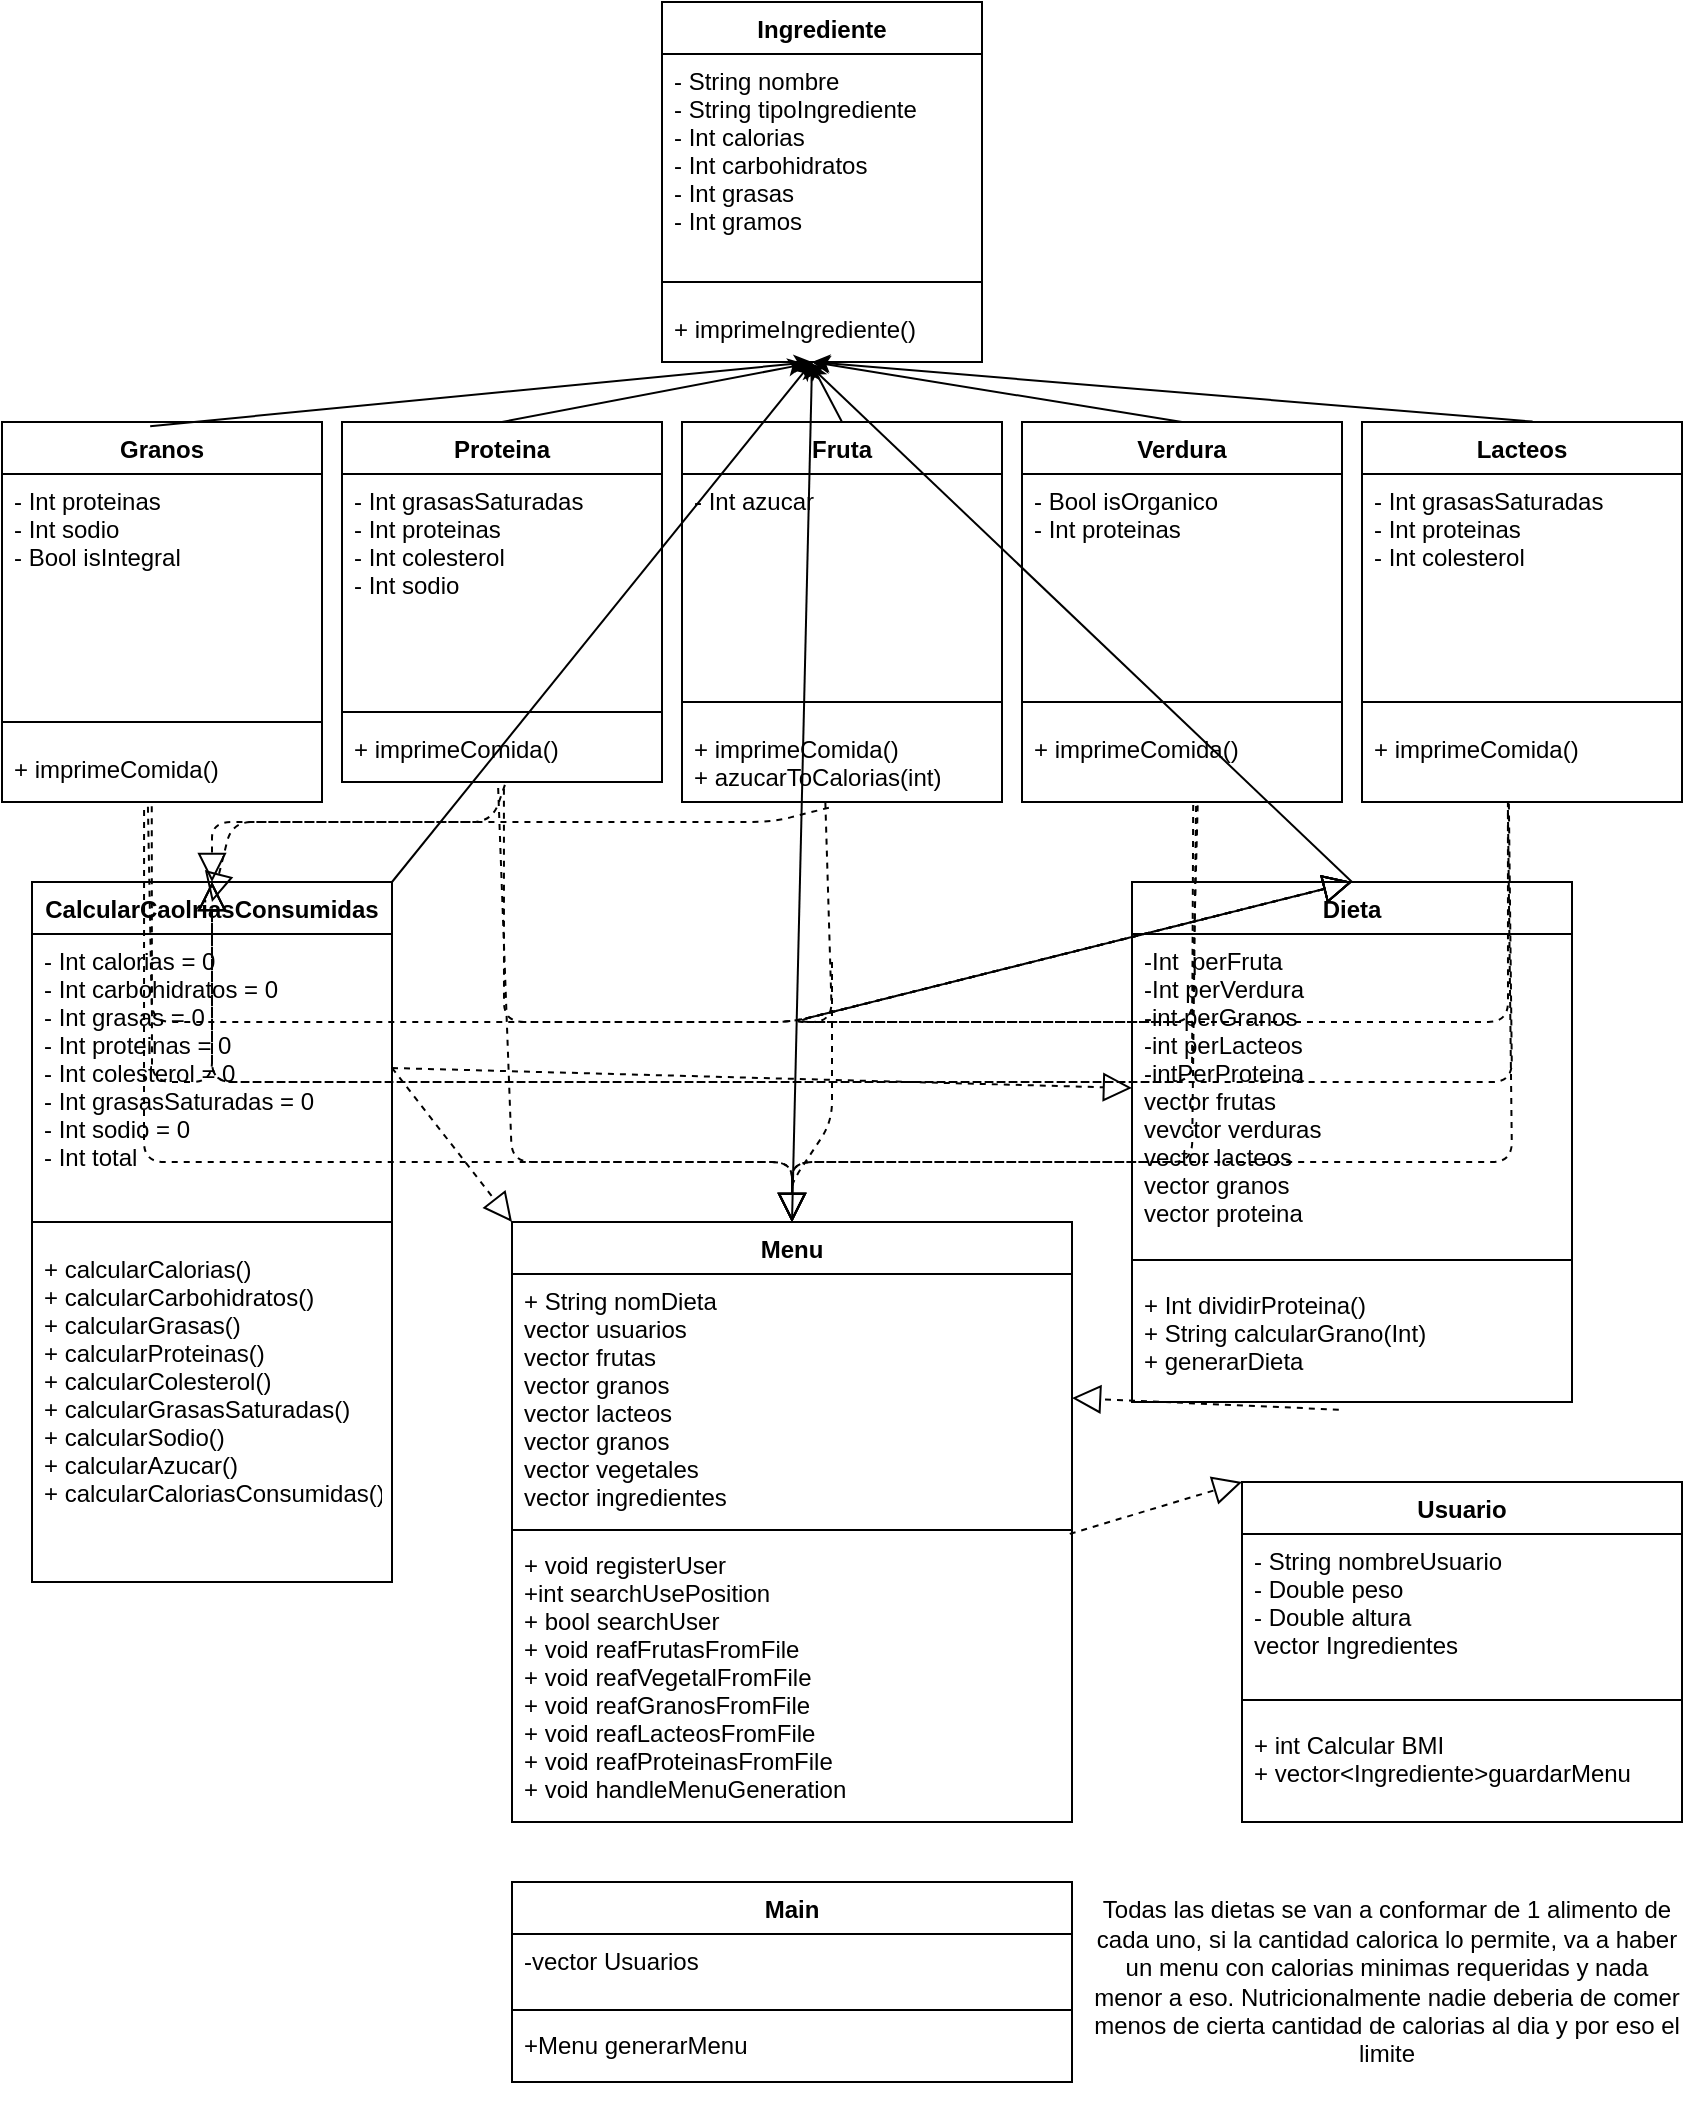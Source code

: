 <mxfile>
    <diagram id="fYRTFpRBtkyWKEEywaFe" name="Page-1">
        <mxGraphModel dx="1195" dy="830" grid="1" gridSize="10" guides="1" tooltips="1" connect="1" arrows="1" fold="1" page="1" pageScale="1" pageWidth="850" pageHeight="1100" math="0" shadow="0">
            <root>
                <mxCell id="0"/>
                <mxCell id="1" parent="0"/>
                <mxCell id="2" value="Ingrediente" style="swimlane;fontStyle=1;align=center;verticalAlign=top;childLayout=stackLayout;horizontal=1;startSize=26;horizontalStack=0;resizeParent=1;resizeParentMax=0;resizeLast=0;collapsible=1;marginBottom=0;" parent="1" vertex="1">
                    <mxGeometry x="335" y="10" width="160" height="180" as="geometry"/>
                </mxCell>
                <mxCell id="3" value="- String nombre&#10;- String tipoIngrediente&#10;- Int calorias&#10;- Int carbohidratos&#10;- Int grasas&#10;- Int gramos" style="text;strokeColor=none;fillColor=none;align=left;verticalAlign=top;spacingLeft=4;spacingRight=4;overflow=hidden;rotatable=0;points=[[0,0.5],[1,0.5]];portConstraint=eastwest;" parent="2" vertex="1">
                    <mxGeometry y="26" width="160" height="104" as="geometry"/>
                </mxCell>
                <mxCell id="4" value="" style="line;strokeWidth=1;fillColor=none;align=left;verticalAlign=middle;spacingTop=-1;spacingLeft=3;spacingRight=3;rotatable=0;labelPosition=right;points=[];portConstraint=eastwest;strokeColor=inherit;" parent="2" vertex="1">
                    <mxGeometry y="130" width="160" height="20" as="geometry"/>
                </mxCell>
                <mxCell id="5" value="+ imprimeIngrediente()" style="text;strokeColor=none;fillColor=none;align=left;verticalAlign=top;spacingLeft=4;spacingRight=4;overflow=hidden;rotatable=0;points=[[0,0.5],[1,0.5]];portConstraint=eastwest;" parent="2" vertex="1">
                    <mxGeometry y="150" width="160" height="30" as="geometry"/>
                </mxCell>
                <mxCell id="6" value="Granos" style="swimlane;fontStyle=1;align=center;verticalAlign=top;childLayout=stackLayout;horizontal=1;startSize=26;horizontalStack=0;resizeParent=1;resizeParentMax=0;resizeLast=0;collapsible=1;marginBottom=0;" parent="1" vertex="1">
                    <mxGeometry x="5" y="220" width="160" height="190" as="geometry"/>
                </mxCell>
                <mxCell id="7" value="- Int proteinas&#10;- Int sodio&#10;- Bool isIntegral" style="text;strokeColor=none;fillColor=none;align=left;verticalAlign=top;spacingLeft=4;spacingRight=4;overflow=hidden;rotatable=0;points=[[0,0.5],[1,0.5]];portConstraint=eastwest;" parent="6" vertex="1">
                    <mxGeometry y="26" width="160" height="114" as="geometry"/>
                </mxCell>
                <mxCell id="8" value="" style="line;strokeWidth=1;fillColor=none;align=left;verticalAlign=middle;spacingTop=-1;spacingLeft=3;spacingRight=3;rotatable=0;labelPosition=right;points=[];portConstraint=eastwest;strokeColor=inherit;" parent="6" vertex="1">
                    <mxGeometry y="140" width="160" height="20" as="geometry"/>
                </mxCell>
                <mxCell id="9" value="+ imprimeComida()" style="text;strokeColor=none;fillColor=none;align=left;verticalAlign=top;spacingLeft=4;spacingRight=4;overflow=hidden;rotatable=0;points=[[0,0.5],[1,0.5]];portConstraint=eastwest;" parent="6" vertex="1">
                    <mxGeometry y="160" width="160" height="30" as="geometry"/>
                </mxCell>
                <mxCell id="10" value="Proteina" style="swimlane;fontStyle=1;align=center;verticalAlign=top;childLayout=stackLayout;horizontal=1;startSize=26;horizontalStack=0;resizeParent=1;resizeParentMax=0;resizeLast=0;collapsible=1;marginBottom=0;" parent="1" vertex="1">
                    <mxGeometry x="175" y="220" width="160" height="180" as="geometry"/>
                </mxCell>
                <mxCell id="11" value="- Int grasasSaturadas&#10;- Int proteinas&#10;- Int colesterol&#10;- Int sodio" style="text;strokeColor=none;fillColor=none;align=left;verticalAlign=top;spacingLeft=4;spacingRight=4;overflow=hidden;rotatable=0;points=[[0,0.5],[1,0.5]];portConstraint=eastwest;" parent="10" vertex="1">
                    <mxGeometry y="26" width="160" height="114" as="geometry"/>
                </mxCell>
                <mxCell id="12" value="" style="line;strokeWidth=1;fillColor=none;align=left;verticalAlign=middle;spacingTop=-1;spacingLeft=3;spacingRight=3;rotatable=0;labelPosition=right;points=[];portConstraint=eastwest;strokeColor=inherit;" parent="10" vertex="1">
                    <mxGeometry y="140" width="160" height="10" as="geometry"/>
                </mxCell>
                <mxCell id="13" value="+ imprimeComida()" style="text;strokeColor=none;fillColor=none;align=left;verticalAlign=top;spacingLeft=4;spacingRight=4;overflow=hidden;rotatable=0;points=[[0,0.5],[1,0.5]];portConstraint=eastwest;" parent="10" vertex="1">
                    <mxGeometry y="150" width="160" height="30" as="geometry"/>
                </mxCell>
                <mxCell id="18" value="Fruta" style="swimlane;fontStyle=1;align=center;verticalAlign=top;childLayout=stackLayout;horizontal=1;startSize=26;horizontalStack=0;resizeParent=1;resizeParentMax=0;resizeLast=0;collapsible=1;marginBottom=0;" parent="1" vertex="1">
                    <mxGeometry x="345" y="220" width="160" height="190" as="geometry"/>
                </mxCell>
                <mxCell id="19" value="- Int azucar" style="text;strokeColor=none;fillColor=none;align=left;verticalAlign=top;spacingLeft=4;spacingRight=4;overflow=hidden;rotatable=0;points=[[0,0.5],[1,0.5]];portConstraint=eastwest;" parent="18" vertex="1">
                    <mxGeometry y="26" width="160" height="104" as="geometry"/>
                </mxCell>
                <mxCell id="20" value="" style="line;strokeWidth=1;fillColor=none;align=left;verticalAlign=middle;spacingTop=-1;spacingLeft=3;spacingRight=3;rotatable=0;labelPosition=right;points=[];portConstraint=eastwest;strokeColor=inherit;" parent="18" vertex="1">
                    <mxGeometry y="130" width="160" height="20" as="geometry"/>
                </mxCell>
                <mxCell id="21" value="+ imprimeComida()&#10;+ azucarToCalorias(int)" style="text;strokeColor=none;fillColor=none;align=left;verticalAlign=top;spacingLeft=4;spacingRight=4;overflow=hidden;rotatable=0;points=[[0,0.5],[1,0.5]];portConstraint=eastwest;" parent="18" vertex="1">
                    <mxGeometry y="150" width="160" height="40" as="geometry"/>
                </mxCell>
                <mxCell id="22" value="Verdura" style="swimlane;fontStyle=1;align=center;verticalAlign=top;childLayout=stackLayout;horizontal=1;startSize=26;horizontalStack=0;resizeParent=1;resizeParentMax=0;resizeLast=0;collapsible=1;marginBottom=0;" parent="1" vertex="1">
                    <mxGeometry x="515" y="220" width="160" height="190" as="geometry"/>
                </mxCell>
                <mxCell id="23" value="- Bool isOrganico&#10;- Int proteinas&#10;&#10;" style="text;strokeColor=none;fillColor=none;align=left;verticalAlign=top;spacingLeft=4;spacingRight=4;overflow=hidden;rotatable=0;points=[[0,0.5],[1,0.5]];portConstraint=eastwest;" parent="22" vertex="1">
                    <mxGeometry y="26" width="160" height="104" as="geometry"/>
                </mxCell>
                <mxCell id="24" value="" style="line;strokeWidth=1;fillColor=none;align=left;verticalAlign=middle;spacingTop=-1;spacingLeft=3;spacingRight=3;rotatable=0;labelPosition=right;points=[];portConstraint=eastwest;strokeColor=inherit;" parent="22" vertex="1">
                    <mxGeometry y="130" width="160" height="20" as="geometry"/>
                </mxCell>
                <mxCell id="25" value="+ imprimeComida()" style="text;strokeColor=none;fillColor=none;align=left;verticalAlign=top;spacingLeft=4;spacingRight=4;overflow=hidden;rotatable=0;points=[[0,0.5],[1,0.5]];portConstraint=eastwest;" parent="22" vertex="1">
                    <mxGeometry y="150" width="160" height="40" as="geometry"/>
                </mxCell>
                <mxCell id="26" value="Lacteos" style="swimlane;fontStyle=1;align=center;verticalAlign=top;childLayout=stackLayout;horizontal=1;startSize=26;horizontalStack=0;resizeParent=1;resizeParentMax=0;resizeLast=0;collapsible=1;marginBottom=0;" parent="1" vertex="1">
                    <mxGeometry x="685" y="220" width="160" height="190" as="geometry"/>
                </mxCell>
                <mxCell id="27" value="- Int grasasSaturadas&#10;- Int proteinas&#10;- Int colesterol" style="text;strokeColor=none;fillColor=none;align=left;verticalAlign=top;spacingLeft=4;spacingRight=4;overflow=hidden;rotatable=0;points=[[0,0.5],[1,0.5]];portConstraint=eastwest;" parent="26" vertex="1">
                    <mxGeometry y="26" width="160" height="104" as="geometry"/>
                </mxCell>
                <mxCell id="28" value="" style="line;strokeWidth=1;fillColor=none;align=left;verticalAlign=middle;spacingTop=-1;spacingLeft=3;spacingRight=3;rotatable=0;labelPosition=right;points=[];portConstraint=eastwest;strokeColor=inherit;" parent="26" vertex="1">
                    <mxGeometry y="130" width="160" height="20" as="geometry"/>
                </mxCell>
                <mxCell id="29" value="+ imprimeComida()&#10;" style="text;strokeColor=none;fillColor=none;align=left;verticalAlign=top;spacingLeft=4;spacingRight=4;overflow=hidden;rotatable=0;points=[[0,0.5],[1,0.5]];portConstraint=eastwest;" parent="26" vertex="1">
                    <mxGeometry y="150" width="160" height="40" as="geometry"/>
                </mxCell>
                <mxCell id="30" value="Menu" style="swimlane;fontStyle=1;align=center;verticalAlign=top;childLayout=stackLayout;horizontal=1;startSize=26;horizontalStack=0;resizeParent=1;resizeParentMax=0;resizeLast=0;collapsible=1;marginBottom=0;" parent="1" vertex="1">
                    <mxGeometry x="260" y="620" width="280" height="300" as="geometry"/>
                </mxCell>
                <mxCell id="31" value="+ String nomDieta&#10;vector usuarios&#10;vector frutas&#10;vector granos&#10;vector lacteos&#10;vector granos&#10;vector vegetales&#10;vector ingredientes" style="text;strokeColor=none;fillColor=none;align=left;verticalAlign=top;spacingLeft=4;spacingRight=4;overflow=hidden;rotatable=0;points=[[0,0.5],[1,0.5]];portConstraint=eastwest;" parent="30" vertex="1">
                    <mxGeometry y="26" width="280" height="124" as="geometry"/>
                </mxCell>
                <mxCell id="32" value="" style="line;strokeWidth=1;fillColor=none;align=left;verticalAlign=middle;spacingTop=-1;spacingLeft=3;spacingRight=3;rotatable=0;labelPosition=right;points=[];portConstraint=eastwest;strokeColor=inherit;" parent="30" vertex="1">
                    <mxGeometry y="150" width="280" height="8" as="geometry"/>
                </mxCell>
                <mxCell id="33" value="+ void registerUser&#10;+int searchUsePosition&#10;+ bool searchUser&#10;+ void reafFrutasFromFile&#10;+ void reafVegetalFromFile&#10;+ void reafGranosFromFile&#10;+ void reafLacteosFromFile&#10;+ void reafProteinasFromFile&#10;+ void handleMenuGeneration" style="text;strokeColor=none;fillColor=none;align=left;verticalAlign=top;spacingLeft=4;spacingRight=4;overflow=hidden;rotatable=0;points=[[0,0.5],[1,0.5]];portConstraint=eastwest;" parent="30" vertex="1">
                    <mxGeometry y="158" width="280" height="142" as="geometry"/>
                </mxCell>
                <mxCell id="34" value="CalcularCaolriasConsumidas" style="swimlane;fontStyle=1;align=center;verticalAlign=top;childLayout=stackLayout;horizontal=1;startSize=26;horizontalStack=0;resizeParent=1;resizeParentMax=0;resizeLast=0;collapsible=1;marginBottom=0;" parent="1" vertex="1">
                    <mxGeometry x="20" y="450" width="180" height="350" as="geometry"/>
                </mxCell>
                <mxCell id="35" value="- Int calorias = 0&#10;- Int carbohidratos = 0&#10;- Int grasas = 0&#10;- Int proteinas = 0&#10;- Int colesterol = 0&#10;- Int grasasSaturadas = 0&#10;- Int sodio = 0&#10;- Int total" style="text;strokeColor=none;fillColor=none;align=left;verticalAlign=top;spacingLeft=4;spacingRight=4;overflow=hidden;rotatable=0;points=[[0,0.5],[1,0.5]];portConstraint=eastwest;" parent="34" vertex="1">
                    <mxGeometry y="26" width="180" height="134" as="geometry"/>
                </mxCell>
                <mxCell id="36" value="" style="line;strokeWidth=1;fillColor=none;align=left;verticalAlign=middle;spacingTop=-1;spacingLeft=3;spacingRight=3;rotatable=0;labelPosition=right;points=[];portConstraint=eastwest;strokeColor=inherit;" parent="34" vertex="1">
                    <mxGeometry y="160" width="180" height="20" as="geometry"/>
                </mxCell>
                <mxCell id="37" value="+ calcularCalorias()&#10;+ calcularCarbohidratos()&#10;+ calcularGrasas()&#10;+ calcularProteinas()&#10;+ calcularColesterol()&#10;+ calcularGrasasSaturadas()&#10;+ calcularSodio()&#10;+ calcularAzucar()&#10;+ calcularCaloriasConsumidas()" style="text;strokeColor=none;fillColor=none;align=left;verticalAlign=top;spacingLeft=4;spacingRight=4;overflow=hidden;rotatable=0;points=[[0,0.5],[1,0.5]];portConstraint=eastwest;" parent="34" vertex="1">
                    <mxGeometry y="180" width="180" height="170" as="geometry"/>
                </mxCell>
                <mxCell id="39" value="Dieta" style="swimlane;fontStyle=1;align=center;verticalAlign=top;childLayout=stackLayout;horizontal=1;startSize=26;horizontalStack=0;resizeParent=1;resizeParentMax=0;resizeLast=0;collapsible=1;marginBottom=0;" parent="1" vertex="1">
                    <mxGeometry x="570" y="450" width="220" height="260" as="geometry"/>
                </mxCell>
                <mxCell id="40" value="-Int  perFruta&#10;-Int perVerdura&#10;-int perGranos&#10;-int perLacteos&#10;-intPerProteina&#10;vector frutas&#10;vevctor verduras&#10;vector lacteos&#10;vector granos&#10;vector proteina" style="text;strokeColor=none;fillColor=none;align=left;verticalAlign=top;spacingLeft=4;spacingRight=4;overflow=hidden;rotatable=0;points=[[0,0.5],[1,0.5]];portConstraint=eastwest;" parent="39" vertex="1">
                    <mxGeometry y="26" width="220" height="154" as="geometry"/>
                </mxCell>
                <mxCell id="41" value="" style="line;strokeWidth=1;fillColor=none;align=left;verticalAlign=middle;spacingTop=-1;spacingLeft=3;spacingRight=3;rotatable=0;labelPosition=right;points=[];portConstraint=eastwest;strokeColor=inherit;" parent="39" vertex="1">
                    <mxGeometry y="180" width="220" height="18" as="geometry"/>
                </mxCell>
                <mxCell id="42" value="+ Int dividirProteina()&#10;+ String calcularGrano(Int)&#10;+ generarDieta" style="text;strokeColor=none;fillColor=none;align=left;verticalAlign=top;spacingLeft=4;spacingRight=4;overflow=hidden;rotatable=0;points=[[0,0.5],[1,0.5]];portConstraint=eastwest;" parent="39" vertex="1">
                    <mxGeometry y="198" width="220" height="62" as="geometry"/>
                </mxCell>
                <mxCell id="43" value="Todas las dietas se van a conformar de 1 alimento de cada uno, si la cantidad calorica lo permite, va a haber un menu con calorias minimas requeridas y nada menor a eso. Nutricionalmente nadie deberia de comer menos de cierta cantidad de calorias al dia y por eso el limite" style="text;html=1;strokeColor=none;fillColor=none;align=center;verticalAlign=middle;whiteSpace=wrap;rounded=0;" parent="1" vertex="1">
                    <mxGeometry x="550" y="940" width="295" height="120" as="geometry"/>
                </mxCell>
                <mxCell id="71" value="Usuario" style="swimlane;fontStyle=1;align=center;verticalAlign=top;childLayout=stackLayout;horizontal=1;startSize=26;horizontalStack=0;resizeParent=1;resizeParentMax=0;resizeLast=0;collapsible=1;marginBottom=0;" parent="1" vertex="1">
                    <mxGeometry x="625" y="750" width="220" height="170" as="geometry"/>
                </mxCell>
                <mxCell id="72" value="- String nombreUsuario&#10;- Double peso&#10;- Double altura&#10;vector Ingredientes" style="text;strokeColor=none;fillColor=none;align=left;verticalAlign=top;spacingLeft=4;spacingRight=4;overflow=hidden;rotatable=0;points=[[0,0.5],[1,0.5]];portConstraint=eastwest;" parent="71" vertex="1">
                    <mxGeometry y="26" width="220" height="74" as="geometry"/>
                </mxCell>
                <mxCell id="73" value="" style="line;strokeWidth=1;fillColor=none;align=left;verticalAlign=middle;spacingTop=-1;spacingLeft=3;spacingRight=3;rotatable=0;labelPosition=right;points=[];portConstraint=eastwest;strokeColor=inherit;" parent="71" vertex="1">
                    <mxGeometry y="100" width="220" height="18" as="geometry"/>
                </mxCell>
                <mxCell id="74" value="+ int Calcular BMI&#10;+ vector&lt;Ingrediente&gt;guardarMenu" style="text;strokeColor=none;fillColor=none;align=left;verticalAlign=top;spacingLeft=4;spacingRight=4;overflow=hidden;rotatable=0;points=[[0,0.5],[1,0.5]];portConstraint=eastwest;" parent="71" vertex="1">
                    <mxGeometry y="118" width="220" height="52" as="geometry"/>
                </mxCell>
                <mxCell id="77" value="" style="endArrow=classic;html=1;exitX=0.463;exitY=0.011;exitDx=0;exitDy=0;exitPerimeter=0;entryX=0.469;entryY=1;entryDx=0;entryDy=0;entryPerimeter=0;" parent="1" source="6" target="5" edge="1">
                    <mxGeometry width="50" height="50" relative="1" as="geometry">
                        <mxPoint x="520" y="450" as="sourcePoint"/>
                        <mxPoint x="570" y="400" as="targetPoint"/>
                    </mxGeometry>
                </mxCell>
                <mxCell id="78" value="" style="endArrow=classic;html=1;exitX=0.5;exitY=0;exitDx=0;exitDy=0;entryX=0.45;entryY=1.033;entryDx=0;entryDy=0;entryPerimeter=0;" parent="1" source="10" target="5" edge="1">
                    <mxGeometry width="50" height="50" relative="1" as="geometry">
                        <mxPoint x="520" y="450" as="sourcePoint"/>
                        <mxPoint x="570" y="400" as="targetPoint"/>
                    </mxGeometry>
                </mxCell>
                <mxCell id="80" value="" style="endArrow=classic;html=1;exitX=0.5;exitY=0;exitDx=0;exitDy=0;entryX=0.464;entryY=1.004;entryDx=0;entryDy=0;entryPerimeter=0;" parent="1" source="18" target="5" edge="1">
                    <mxGeometry width="50" height="50" relative="1" as="geometry">
                        <mxPoint x="420" y="290" as="sourcePoint"/>
                        <mxPoint x="470" y="240" as="targetPoint"/>
                    </mxGeometry>
                </mxCell>
                <mxCell id="81" value="" style="endArrow=classic;html=1;exitX=0.5;exitY=0;exitDx=0;exitDy=0;" parent="1" source="22" edge="1">
                    <mxGeometry width="50" height="50" relative="1" as="geometry">
                        <mxPoint x="570" y="300" as="sourcePoint"/>
                        <mxPoint x="410" y="190" as="targetPoint"/>
                    </mxGeometry>
                </mxCell>
                <mxCell id="82" value="" style="endArrow=classic;html=1;exitX=0.533;exitY=-0.001;exitDx=0;exitDy=0;exitPerimeter=0;" parent="1" source="26" edge="1">
                    <mxGeometry width="50" height="50" relative="1" as="geometry">
                        <mxPoint x="770" y="280" as="sourcePoint"/>
                        <mxPoint x="410" y="190" as="targetPoint"/>
                    </mxGeometry>
                </mxCell>
                <mxCell id="96" value="" style="endArrow=block;dashed=1;endFill=0;endSize=12;html=1;exitX=0.468;exitY=1.071;exitDx=0;exitDy=0;exitPerimeter=0;entryX=0.5;entryY=0;entryDx=0;entryDy=0;" parent="1" source="9" target="34" edge="1">
                    <mxGeometry width="160" relative="1" as="geometry">
                        <mxPoint x="340" y="530" as="sourcePoint"/>
                        <mxPoint x="500" y="530" as="targetPoint"/>
                        <Array as="points">
                            <mxPoint x="80" y="550"/>
                            <mxPoint x="110" y="550"/>
                        </Array>
                    </mxGeometry>
                </mxCell>
                <mxCell id="97" value="" style="endArrow=block;dashed=1;endFill=0;endSize=12;html=1;exitX=0.509;exitY=1.048;exitDx=0;exitDy=0;exitPerimeter=0;" parent="1" source="13" edge="1">
                    <mxGeometry width="160" relative="1" as="geometry">
                        <mxPoint x="340" y="530" as="sourcePoint"/>
                        <mxPoint x="110" y="460" as="targetPoint"/>
                        <Array as="points">
                            <mxPoint x="250" y="420"/>
                            <mxPoint x="180" y="420"/>
                            <mxPoint x="120" y="420"/>
                        </Array>
                    </mxGeometry>
                </mxCell>
                <mxCell id="98" value="" style="endArrow=block;dashed=1;endFill=0;endSize=12;html=1;exitX=0.459;exitY=1.071;exitDx=0;exitDy=0;exitPerimeter=0;" parent="1" source="21" edge="1">
                    <mxGeometry width="160" relative="1" as="geometry">
                        <mxPoint x="340" y="530" as="sourcePoint"/>
                        <mxPoint x="110" y="450" as="targetPoint"/>
                        <Array as="points">
                            <mxPoint x="390" y="420"/>
                            <mxPoint x="260" y="420"/>
                            <mxPoint x="110" y="420"/>
                        </Array>
                    </mxGeometry>
                </mxCell>
                <mxCell id="99" value="" style="endArrow=block;dashed=1;endFill=0;endSize=12;html=1;exitX=0.535;exitY=1.036;exitDx=0;exitDy=0;exitPerimeter=0;entryX=0.5;entryY=0;entryDx=0;entryDy=0;" parent="1" source="25" target="34" edge="1">
                    <mxGeometry width="160" relative="1" as="geometry">
                        <mxPoint x="450" y="530" as="sourcePoint"/>
                        <mxPoint x="610" y="530" as="targetPoint"/>
                        <Array as="points">
                            <mxPoint x="600" y="550"/>
                            <mxPoint x="110" y="550"/>
                        </Array>
                    </mxGeometry>
                </mxCell>
                <mxCell id="100" value="" style="endArrow=block;dashed=1;endFill=0;endSize=12;html=1;exitX=0.459;exitY=1.019;exitDx=0;exitDy=0;exitPerimeter=0;entryX=0.5;entryY=0;entryDx=0;entryDy=0;" parent="1" source="29" target="34" edge="1">
                    <mxGeometry width="160" relative="1" as="geometry">
                        <mxPoint x="340" y="530" as="sourcePoint"/>
                        <mxPoint x="500" y="530" as="targetPoint"/>
                        <Array as="points">
                            <mxPoint x="760" y="550"/>
                            <mxPoint x="110" y="550"/>
                        </Array>
                    </mxGeometry>
                </mxCell>
                <mxCell id="101" value="" style="endArrow=block;dashed=1;endFill=0;endSize=12;html=1;exitX=1;exitY=0.5;exitDx=0;exitDy=0;entryX=0;entryY=0.5;entryDx=0;entryDy=0;" parent="1" source="35" target="40" edge="1">
                    <mxGeometry width="160" relative="1" as="geometry">
                        <mxPoint x="340" y="510" as="sourcePoint"/>
                        <mxPoint x="500" y="510" as="targetPoint"/>
                    </mxGeometry>
                </mxCell>
                <mxCell id="102" value="" style="endArrow=block;dashed=1;endFill=0;endSize=12;html=1;exitX=1;exitY=0.5;exitDx=0;exitDy=0;entryX=0;entryY=0;entryDx=0;entryDy=0;" parent="1" source="35" target="30" edge="1">
                    <mxGeometry width="160" relative="1" as="geometry">
                        <mxPoint x="340" y="510" as="sourcePoint"/>
                        <mxPoint x="500" y="510" as="targetPoint"/>
                    </mxGeometry>
                </mxCell>
                <mxCell id="103" value="" style="endArrow=block;dashed=1;endFill=0;endSize=12;html=1;exitX=0.47;exitY=1.062;exitDx=0;exitDy=0;exitPerimeter=0;entryX=1;entryY=0.5;entryDx=0;entryDy=0;" parent="1" source="42" target="31" edge="1">
                    <mxGeometry width="160" relative="1" as="geometry">
                        <mxPoint x="340" y="580" as="sourcePoint"/>
                        <mxPoint x="500" y="580" as="targetPoint"/>
                    </mxGeometry>
                </mxCell>
                <mxCell id="104" value="" style="endArrow=block;dashed=1;endFill=0;endSize=12;html=1;exitX=0.996;exitY=1.048;exitDx=0;exitDy=0;entryX=0;entryY=0;entryDx=0;entryDy=0;exitPerimeter=0;" parent="1" source="31" target="71" edge="1">
                    <mxGeometry width="160" relative="1" as="geometry">
                        <mxPoint x="340" y="580" as="sourcePoint"/>
                        <mxPoint x="500" y="580" as="targetPoint"/>
                    </mxGeometry>
                </mxCell>
                <mxCell id="106" value="" style="endArrow=block;dashed=1;endFill=0;endSize=12;html=1;exitX=0.456;exitY=1.079;exitDx=0;exitDy=0;exitPerimeter=0;entryX=0.5;entryY=0;entryDx=0;entryDy=0;" parent="1" source="9" target="39" edge="1">
                    <mxGeometry width="160" relative="1" as="geometry">
                        <mxPoint x="260" y="550" as="sourcePoint"/>
                        <mxPoint x="420" y="550" as="targetPoint"/>
                        <Array as="points">
                            <mxPoint x="80" y="520"/>
                            <mxPoint x="400" y="520"/>
                        </Array>
                    </mxGeometry>
                </mxCell>
                <mxCell id="107" value="" style="endArrow=block;dashed=1;endFill=0;endSize=12;html=1;exitX=0.506;exitY=1.114;exitDx=0;exitDy=0;exitPerimeter=0;entryX=0.5;entryY=0;entryDx=0;entryDy=0;" parent="1" source="13" target="39" edge="1">
                    <mxGeometry width="160" relative="1" as="geometry">
                        <mxPoint x="87.96" y="502.37" as="sourcePoint"/>
                        <mxPoint x="400" y="610" as="targetPoint"/>
                        <Array as="points">
                            <mxPoint x="256" y="520"/>
                            <mxPoint x="400" y="520"/>
                        </Array>
                    </mxGeometry>
                </mxCell>
                <mxCell id="108" value="" style="endArrow=block;dashed=1;endFill=0;endSize=12;html=1;exitX=0.448;exitY=1.008;exitDx=0;exitDy=0;exitPerimeter=0;entryX=0.5;entryY=0;entryDx=0;entryDy=0;" parent="1" source="21" target="39" edge="1">
                    <mxGeometry width="160" relative="1" as="geometry">
                        <mxPoint x="420" y="570" as="sourcePoint"/>
                        <mxPoint x="580" y="570" as="targetPoint"/>
                        <Array as="points">
                            <mxPoint x="420" y="520"/>
                            <mxPoint x="400" y="520"/>
                        </Array>
                    </mxGeometry>
                </mxCell>
                <mxCell id="109" value="" style="endArrow=block;dashed=1;endFill=0;endSize=12;html=1;exitX=0.549;exitY=1.042;exitDx=0;exitDy=0;exitPerimeter=0;entryX=0.5;entryY=0;entryDx=0;entryDy=0;" parent="1" source="25" target="39" edge="1">
                    <mxGeometry width="160" relative="1" as="geometry">
                        <mxPoint x="490" y="570" as="sourcePoint"/>
                        <mxPoint x="650" y="570" as="targetPoint"/>
                        <Array as="points">
                            <mxPoint x="600" y="520"/>
                            <mxPoint x="400" y="520"/>
                        </Array>
                    </mxGeometry>
                </mxCell>
                <mxCell id="110" value="" style="endArrow=block;dashed=1;endFill=0;endSize=12;html=1;exitX=0.456;exitY=0.991;exitDx=0;exitDy=0;exitPerimeter=0;entryX=0.5;entryY=0;entryDx=0;entryDy=0;" parent="1" source="29" target="39" edge="1">
                    <mxGeometry width="160" relative="1" as="geometry">
                        <mxPoint x="707.84" y="501.68" as="sourcePoint"/>
                        <mxPoint x="510" y="620" as="targetPoint"/>
                        <Array as="points">
                            <mxPoint x="758" y="520"/>
                            <mxPoint x="400" y="520"/>
                        </Array>
                    </mxGeometry>
                </mxCell>
                <mxCell id="112" value="" style="endArrow=block;dashed=1;endFill=0;endSize=12;html=1;exitX=0.444;exitY=1.133;exitDx=0;exitDy=0;exitPerimeter=0;entryX=0.5;entryY=0;entryDx=0;entryDy=0;" parent="1" source="9" edge="1" target="30">
                    <mxGeometry width="160" relative="1" as="geometry">
                        <mxPoint x="390" y="730" as="sourcePoint"/>
                        <mxPoint x="400" y="900" as="targetPoint"/>
                        <Array as="points">
                            <mxPoint x="76" y="590"/>
                            <mxPoint x="400" y="590"/>
                        </Array>
                    </mxGeometry>
                </mxCell>
                <mxCell id="113" value="" style="endArrow=block;dashed=1;endFill=0;endSize=12;html=1;exitX=0.488;exitY=1.1;exitDx=0;exitDy=0;exitPerimeter=0;entryX=0.5;entryY=0;entryDx=0;entryDy=0;" parent="1" source="13" target="30" edge="1">
                    <mxGeometry width="160" relative="1" as="geometry">
                        <mxPoint x="390" y="730" as="sourcePoint"/>
                        <mxPoint x="550" y="730" as="targetPoint"/>
                        <Array as="points">
                            <mxPoint x="260" y="590"/>
                            <mxPoint x="400" y="590"/>
                        </Array>
                    </mxGeometry>
                </mxCell>
                <mxCell id="114" value="" style="endArrow=block;dashed=1;endFill=0;endSize=12;html=1;" parent="1" edge="1">
                    <mxGeometry width="160" relative="1" as="geometry">
                        <mxPoint x="420" y="490" as="sourcePoint"/>
                        <mxPoint x="400" y="620" as="targetPoint"/>
                        <Array as="points">
                            <mxPoint x="420" y="570"/>
                            <mxPoint x="400" y="600"/>
                        </Array>
                    </mxGeometry>
                </mxCell>
                <mxCell id="115" value="" style="endArrow=block;dashed=1;endFill=0;endSize=12;html=1;exitX=0.544;exitY=1.05;exitDx=0;exitDy=0;exitPerimeter=0;entryX=0.5;entryY=0;entryDx=0;entryDy=0;" parent="1" source="25" target="30" edge="1">
                    <mxGeometry width="160" relative="1" as="geometry">
                        <mxPoint x="390" y="730" as="sourcePoint"/>
                        <mxPoint x="550" y="730" as="targetPoint"/>
                        <Array as="points">
                            <mxPoint x="600" y="590"/>
                            <mxPoint x="400" y="590"/>
                        </Array>
                    </mxGeometry>
                </mxCell>
                <mxCell id="116" value="" style="endArrow=block;dashed=1;endFill=0;endSize=12;html=1;exitX=0.456;exitY=1.1;exitDx=0;exitDy=0;exitPerimeter=0;" parent="1" source="29" edge="1">
                    <mxGeometry width="160" relative="1" as="geometry">
                        <mxPoint x="612.04" y="502" as="sourcePoint"/>
                        <mxPoint x="400" y="620" as="targetPoint"/>
                        <Array as="points">
                            <mxPoint x="760" y="590"/>
                            <mxPoint x="400" y="590"/>
                        </Array>
                    </mxGeometry>
                </mxCell>
                <mxCell id="117" value="" style="endArrow=classic;html=1;exitX=0.5;exitY=0;exitDx=0;exitDy=0;entryX=0.45;entryY=1;entryDx=0;entryDy=0;entryPerimeter=0;" parent="1" source="39" target="5" edge="1">
                    <mxGeometry width="50" height="50" relative="1" as="geometry">
                        <mxPoint x="440" y="550" as="sourcePoint"/>
                        <mxPoint x="490" y="500" as="targetPoint"/>
                    </mxGeometry>
                </mxCell>
                <mxCell id="118" value="" style="endArrow=classic;html=1;exitX=1;exitY=0;exitDx=0;exitDy=0;" parent="1" source="34" edge="1">
                    <mxGeometry width="50" height="50" relative="1" as="geometry">
                        <mxPoint x="440" y="550" as="sourcePoint"/>
                        <mxPoint x="410" y="190" as="targetPoint"/>
                    </mxGeometry>
                </mxCell>
                <mxCell id="119" value="" style="endArrow=classic;html=1;entryX=0.469;entryY=1;entryDx=0;entryDy=0;entryPerimeter=0;" parent="1" target="5" edge="1">
                    <mxGeometry width="50" height="50" relative="1" as="geometry">
                        <mxPoint x="400" y="620" as="sourcePoint"/>
                        <mxPoint x="490" y="700" as="targetPoint"/>
                    </mxGeometry>
                </mxCell>
                <mxCell id="120" value="Main" style="swimlane;fontStyle=1;align=center;verticalAlign=top;childLayout=stackLayout;horizontal=1;startSize=26;horizontalStack=0;resizeParent=1;resizeParentMax=0;resizeLast=0;collapsible=1;marginBottom=0;" vertex="1" parent="1">
                    <mxGeometry x="260" y="950" width="280" height="100" as="geometry"/>
                </mxCell>
                <mxCell id="121" value="-vector Usuarios" style="text;strokeColor=none;fillColor=none;align=left;verticalAlign=top;spacingLeft=4;spacingRight=4;overflow=hidden;rotatable=0;points=[[0,0.5],[1,0.5]];portConstraint=eastwest;" vertex="1" parent="120">
                    <mxGeometry y="26" width="280" height="34" as="geometry"/>
                </mxCell>
                <mxCell id="122" value="" style="line;strokeWidth=1;fillColor=none;align=left;verticalAlign=middle;spacingTop=-1;spacingLeft=3;spacingRight=3;rotatable=0;labelPosition=right;points=[];portConstraint=eastwest;strokeColor=inherit;" vertex="1" parent="120">
                    <mxGeometry y="60" width="280" height="8" as="geometry"/>
                </mxCell>
                <mxCell id="123" value="+Menu generarMenu" style="text;strokeColor=none;fillColor=none;align=left;verticalAlign=top;spacingLeft=4;spacingRight=4;overflow=hidden;rotatable=0;points=[[0,0.5],[1,0.5]];portConstraint=eastwest;" vertex="1" parent="120">
                    <mxGeometry y="68" width="280" height="32" as="geometry"/>
                </mxCell>
            </root>
        </mxGraphModel>
    </diagram>
</mxfile>